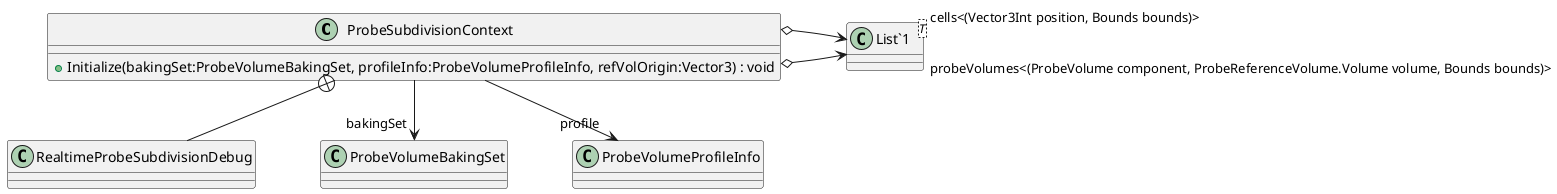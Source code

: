 @startuml
class ProbeSubdivisionContext {
    + Initialize(bakingSet:ProbeVolumeBakingSet, profileInfo:ProbeVolumeProfileInfo, refVolOrigin:Vector3) : void
}
class RealtimeProbeSubdivisionDebug {
}
class "List`1"<T> {
}
ProbeSubdivisionContext o-> "probeVolumes<(ProbeVolume component, ProbeReferenceVolume.Volume volume, Bounds bounds)>" "List`1"
ProbeSubdivisionContext o-> "cells<(Vector3Int position, Bounds bounds)>" "List`1"
ProbeSubdivisionContext --> "bakingSet" ProbeVolumeBakingSet
ProbeSubdivisionContext --> "profile" ProbeVolumeProfileInfo
ProbeSubdivisionContext +-- RealtimeProbeSubdivisionDebug
@enduml
